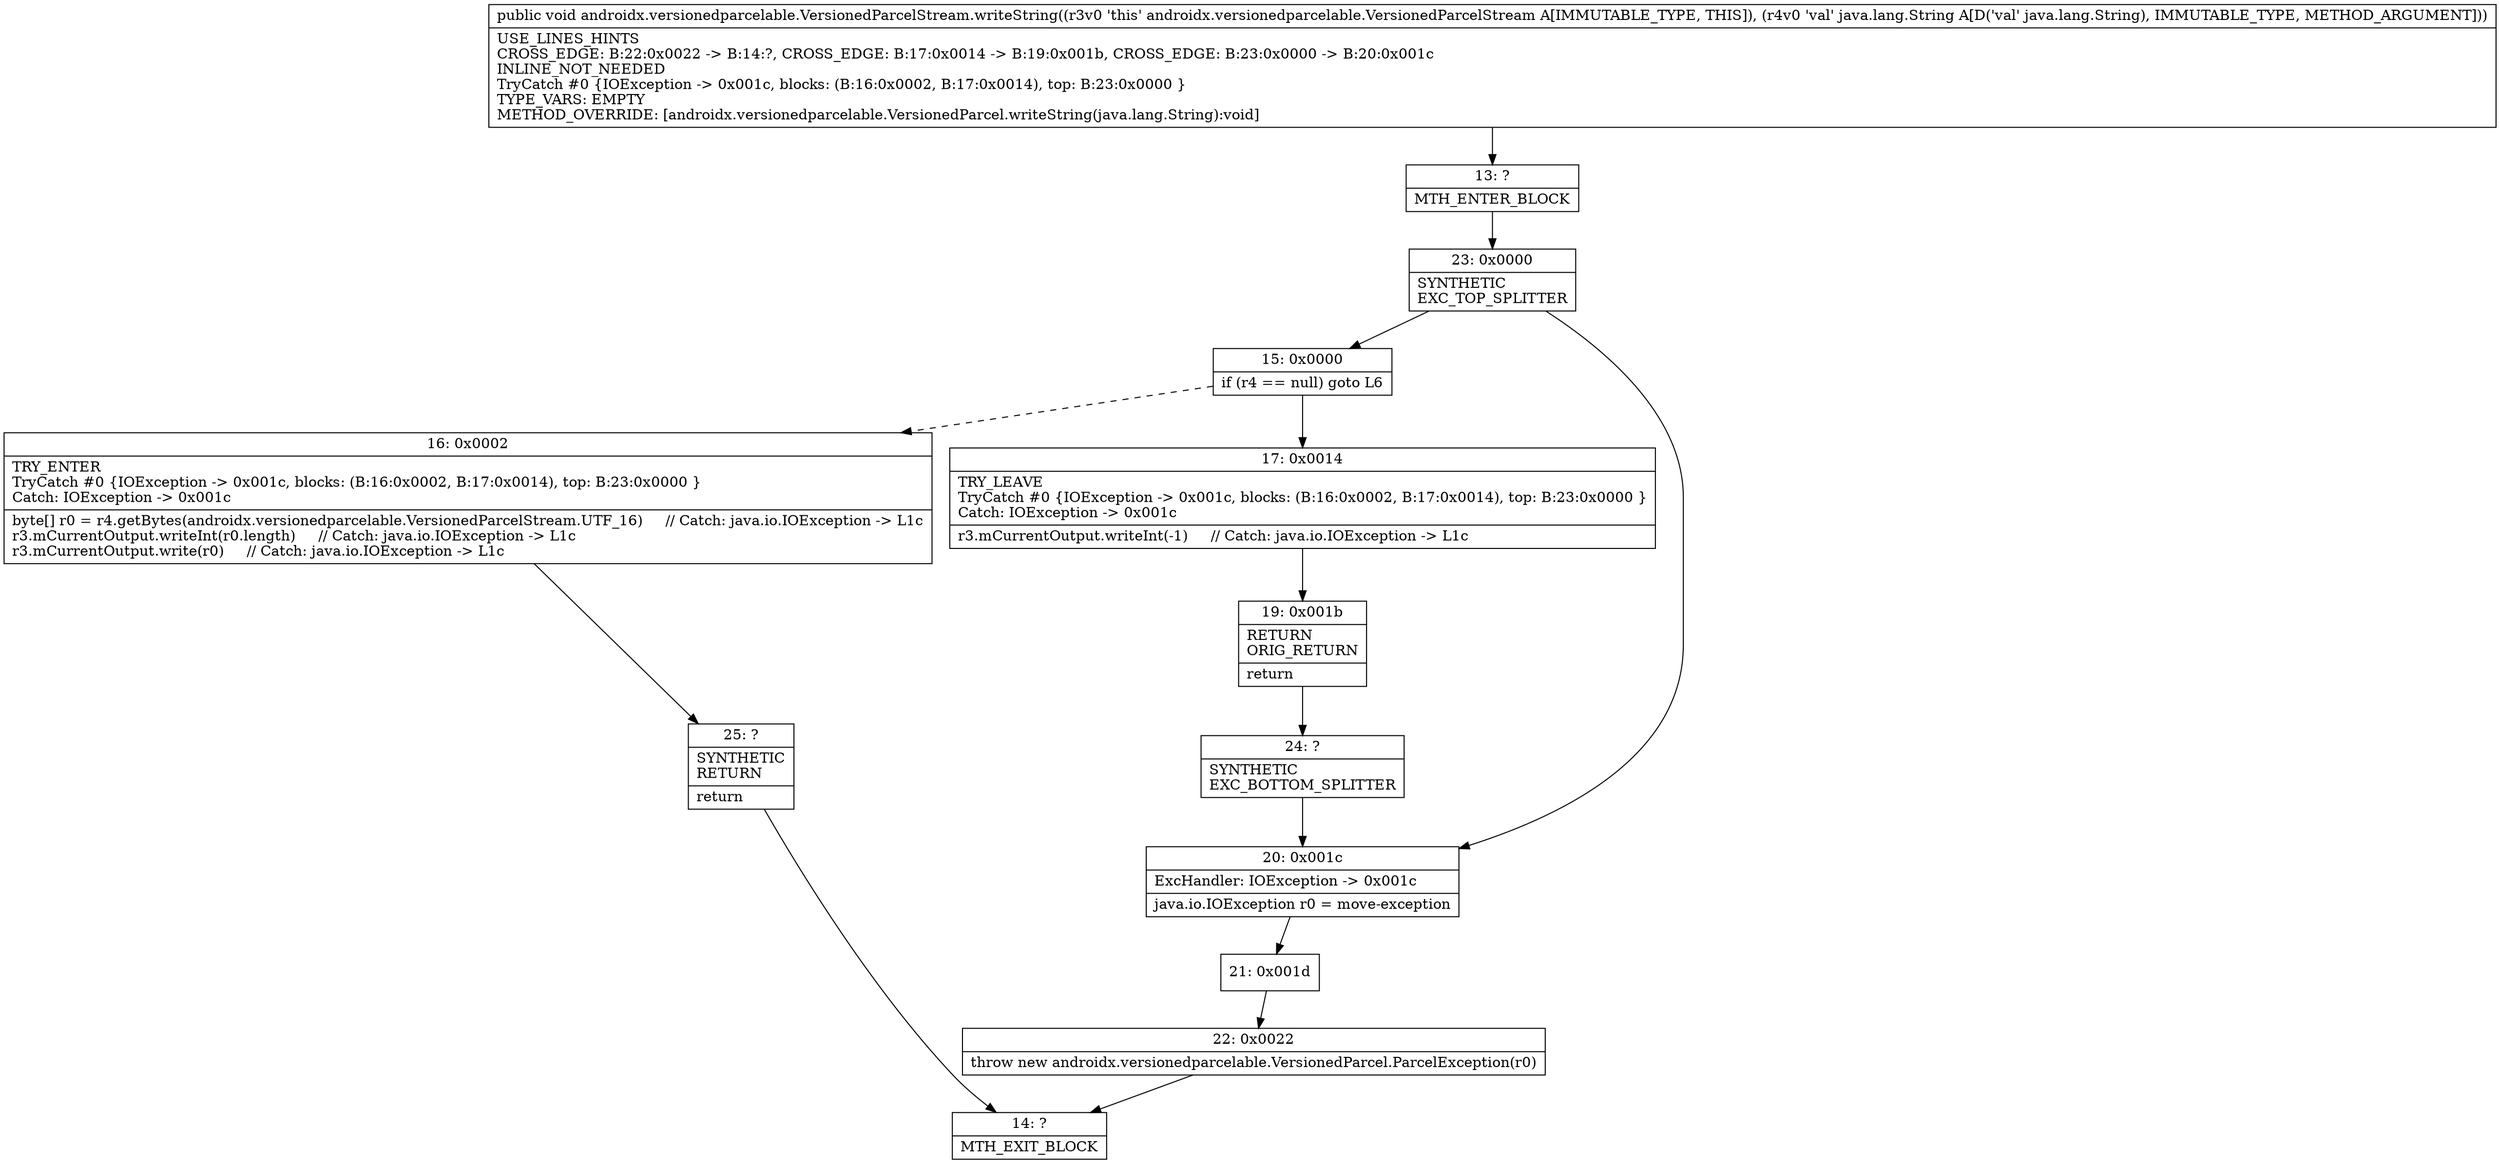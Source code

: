 digraph "CFG forandroidx.versionedparcelable.VersionedParcelStream.writeString(Ljava\/lang\/String;)V" {
Node_13 [shape=record,label="{13\:\ ?|MTH_ENTER_BLOCK\l}"];
Node_23 [shape=record,label="{23\:\ 0x0000|SYNTHETIC\lEXC_TOP_SPLITTER\l}"];
Node_15 [shape=record,label="{15\:\ 0x0000|if (r4 == null) goto L6\l}"];
Node_16 [shape=record,label="{16\:\ 0x0002|TRY_ENTER\lTryCatch #0 \{IOException \-\> 0x001c, blocks: (B:16:0x0002, B:17:0x0014), top: B:23:0x0000 \}\lCatch: IOException \-\> 0x001c\l|byte[] r0 = r4.getBytes(androidx.versionedparcelable.VersionedParcelStream.UTF_16)     \/\/ Catch: java.io.IOException \-\> L1c\lr3.mCurrentOutput.writeInt(r0.length)     \/\/ Catch: java.io.IOException \-\> L1c\lr3.mCurrentOutput.write(r0)     \/\/ Catch: java.io.IOException \-\> L1c\l}"];
Node_25 [shape=record,label="{25\:\ ?|SYNTHETIC\lRETURN\l|return\l}"];
Node_14 [shape=record,label="{14\:\ ?|MTH_EXIT_BLOCK\l}"];
Node_17 [shape=record,label="{17\:\ 0x0014|TRY_LEAVE\lTryCatch #0 \{IOException \-\> 0x001c, blocks: (B:16:0x0002, B:17:0x0014), top: B:23:0x0000 \}\lCatch: IOException \-\> 0x001c\l|r3.mCurrentOutput.writeInt(\-1)     \/\/ Catch: java.io.IOException \-\> L1c\l}"];
Node_19 [shape=record,label="{19\:\ 0x001b|RETURN\lORIG_RETURN\l|return\l}"];
Node_24 [shape=record,label="{24\:\ ?|SYNTHETIC\lEXC_BOTTOM_SPLITTER\l}"];
Node_20 [shape=record,label="{20\:\ 0x001c|ExcHandler: IOException \-\> 0x001c\l|java.io.IOException r0 = move\-exception\l}"];
Node_21 [shape=record,label="{21\:\ 0x001d}"];
Node_22 [shape=record,label="{22\:\ 0x0022|throw new androidx.versionedparcelable.VersionedParcel.ParcelException(r0)\l}"];
MethodNode[shape=record,label="{public void androidx.versionedparcelable.VersionedParcelStream.writeString((r3v0 'this' androidx.versionedparcelable.VersionedParcelStream A[IMMUTABLE_TYPE, THIS]), (r4v0 'val' java.lang.String A[D('val' java.lang.String), IMMUTABLE_TYPE, METHOD_ARGUMENT]))  | USE_LINES_HINTS\lCROSS_EDGE: B:22:0x0022 \-\> B:14:?, CROSS_EDGE: B:17:0x0014 \-\> B:19:0x001b, CROSS_EDGE: B:23:0x0000 \-\> B:20:0x001c\lINLINE_NOT_NEEDED\lTryCatch #0 \{IOException \-\> 0x001c, blocks: (B:16:0x0002, B:17:0x0014), top: B:23:0x0000 \}\lTYPE_VARS: EMPTY\lMETHOD_OVERRIDE: [androidx.versionedparcelable.VersionedParcel.writeString(java.lang.String):void]\l}"];
MethodNode -> Node_13;Node_13 -> Node_23;
Node_23 -> Node_15;
Node_23 -> Node_20;
Node_15 -> Node_16[style=dashed];
Node_15 -> Node_17;
Node_16 -> Node_25;
Node_25 -> Node_14;
Node_17 -> Node_19;
Node_19 -> Node_24;
Node_24 -> Node_20;
Node_20 -> Node_21;
Node_21 -> Node_22;
Node_22 -> Node_14;
}

